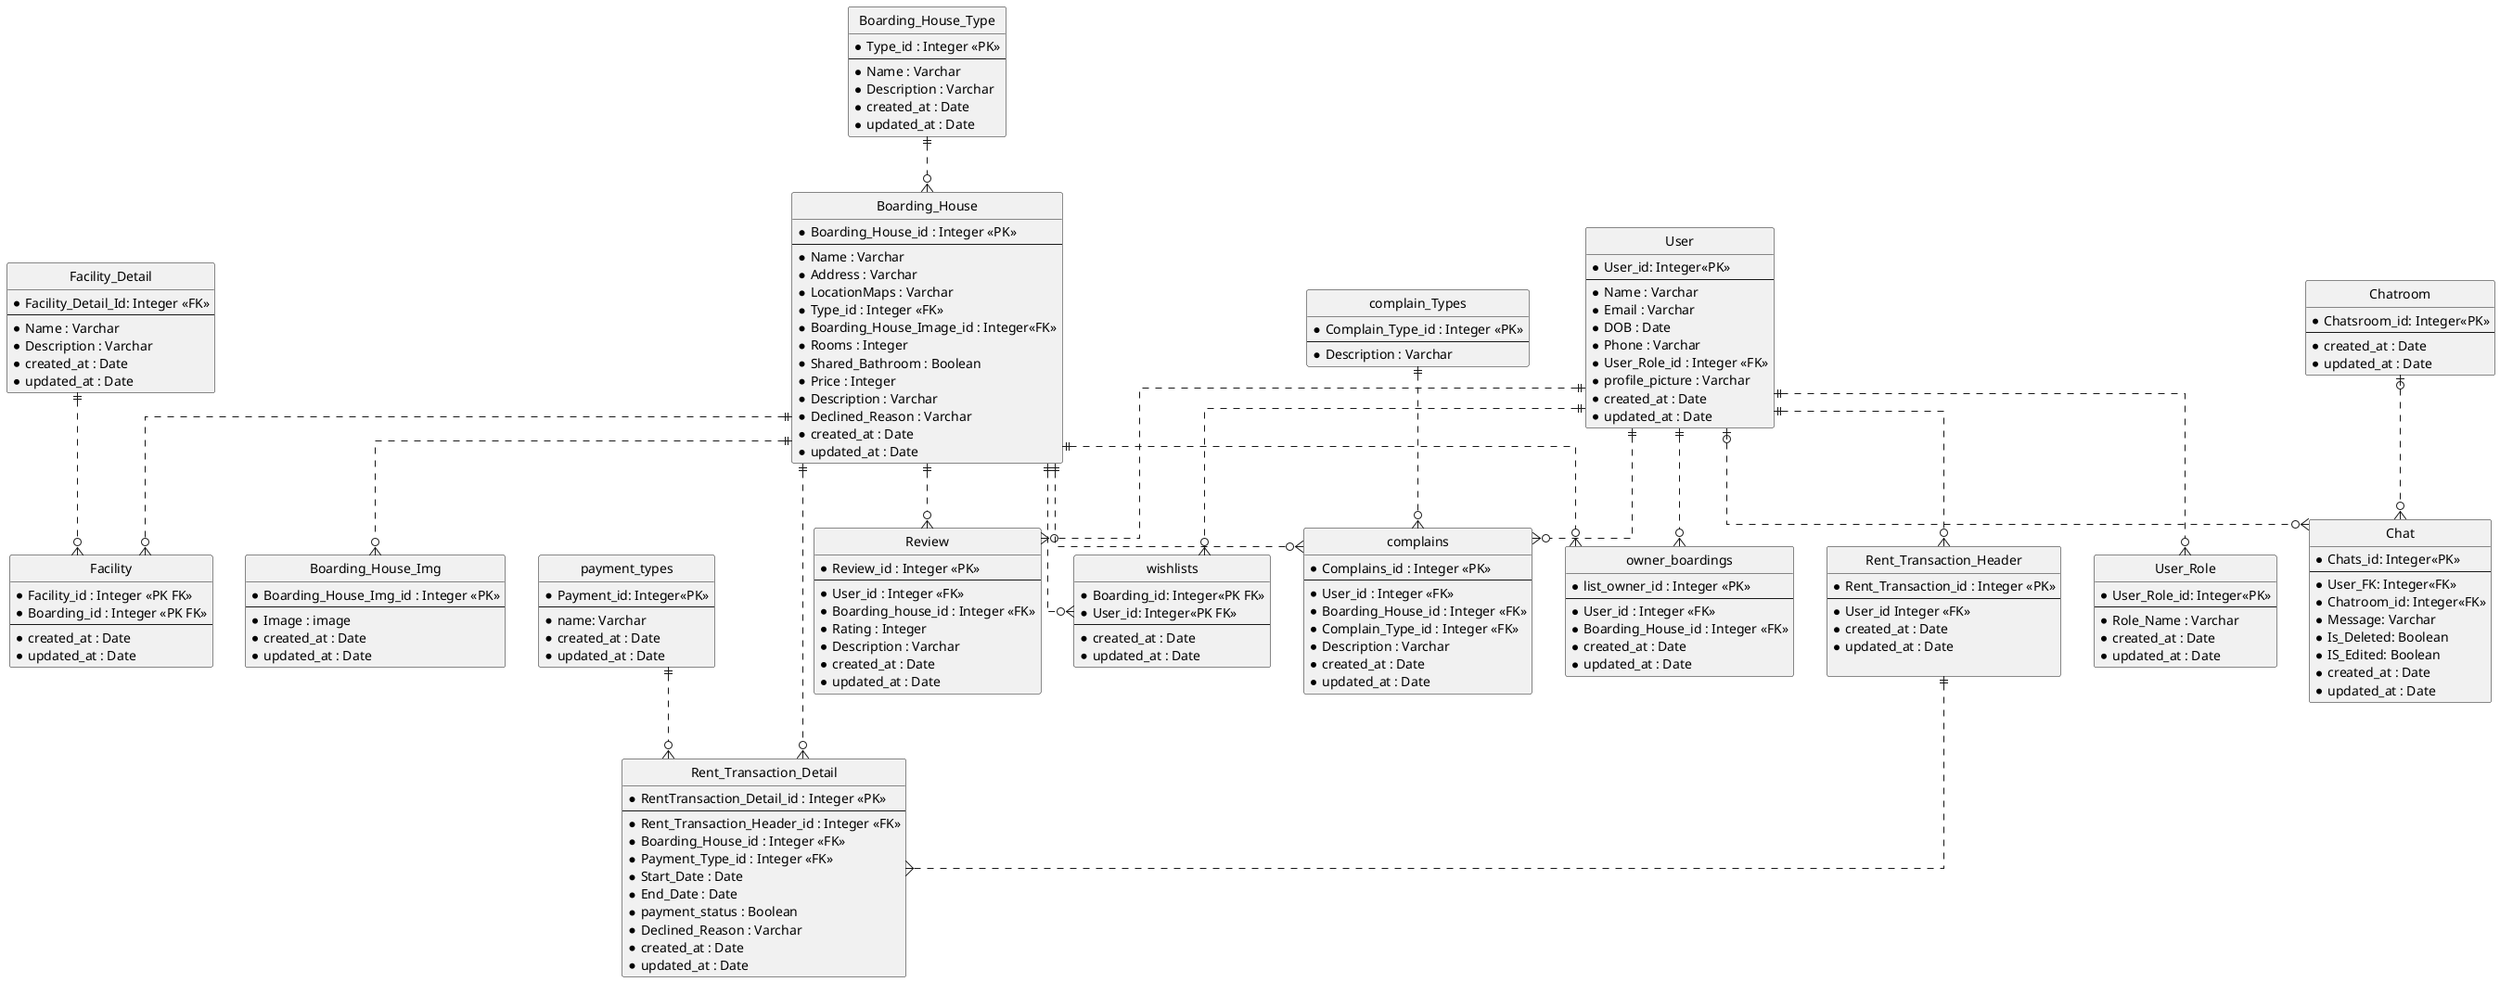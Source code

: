 @startuml
' hide the spot
hide circle

' avoid problems with angled crows feet
skinparam linetype ortho

entity "User" as usr {
  *User_id: Integer<<PK>>
  --
  *Name : Varchar
  *Email : Varchar
  *DOB : Date
  *Phone : Varchar
  *User_Role_id : Integer <<FK>>
  *profile_picture : Varchar
  *created_at : Date
  *updated_at : Date
}

entity "User_Role" as usrl {
  *User_Role_id: Integer<<PK>>
  --
  *Role_Name : Varchar
  *created_at : Date
  *updated_at : Date
}

entity "Boarding_House_Type" as bht {
  *Type_id : Integer <<PK>>
  --
  *Name : Varchar
  *Description : Varchar
  *created_at : Date
  *updated_at : Date
}

entity "Boarding_House" as bh {
  *Boarding_House_id : Integer <<PK>>
  --
  *Name : Varchar
  *Address : Varchar
  *LocationMaps : Varchar
  *Type_id : Integer <<FK>>
  *Boarding_House_Image_id : Integer<<FK>>
  *Rooms : Integer
  *Shared_Bathroom : Boolean
  *Price : Integer
  *Description : Varchar
  *Declined_Reason : Varchar
  *created_at : Date
  *updated_at : Date
}

entity "Facility_Detail" as fd {
  *Facility_Detail_Id: Integer <<FK>>
  --
  *Name : Varchar
  *Description : Varchar
  *created_at : Date
  *updated_at : Date
}

entity "Facility" as f {
  *Facility_id : Integer <<PK FK>>
  *Boarding_id : Integer <<PK FK>>
  --
  *created_at : Date
  *updated_at : Date
}

entity "Boarding_House_Img" as bhi {
  *Boarding_House_Img_id : Integer <<PK>>
  --
  *Image : image
  *created_at : Date
  *updated_at : Date
}

entity "Rent_Transaction_Header" as rt {
  *Rent_Transaction_id : Integer <<PK>>
  --
  *User_id Integer <<FK>>
  *created_at : Date
  *updated_at : Date
  
}

entity "Rent_Transaction_Detail" as rtd {
  *RentTransaction_Detail_id : Integer <<PK>>
  --
  *Rent_Transaction_Header_id : Integer <<FK>> 
  *Boarding_House_id : Integer <<FK>>
  *Payment_Type_id : Integer <<FK>>
  *Start_Date : Date
  *End_Date : Date
  *payment_status : Boolean
  *Declined_Reason : Varchar
  *created_at : Date
  *updated_at : Date
}

entity "owner_boardings" as lobh {
  *list_owner_id : Integer <<PK>>
  --
  *User_id : Integer <<FK>>
  *Boarding_House_id : Integer <<FK>>
  *created_at : Date
  *updated_at : Date
}

entity "Review" as rvw {
  *Review_id : Integer <<PK>>
  --
  *User_id : Integer <<FK>>
  *Boarding_house_id : Integer <<FK>>
  *Rating : Integer
  *Description : Varchar
  *created_at : Date
  *updated_at : Date
}

entity "complains" as cmpln {
  *Complains_id : Integer <<PK>>
  --
  *User_id : Integer <<FK>>
  *Boarding_House_id : Integer <<FK>>
  *Complain_Type_id : Integer <<FK>>
  *Description : Varchar
  *created_at : Date
  *updated_at : Date
}

entity "complain_Types" as cmplnt {
  *Complain_Type_id : Integer <<PK>>
  --
  *Description : Varchar
}

entity "wishlists" as fr { 
  *Boarding_id: Integer<<PK FK>>
  *User_id: Integer<<PK FK>>
  --
  *created_at : Date
  *updated_at : Date
}

entity "payment_types" as pymnt {
  *Payment_id: Integer<<PK>>
  --
  *name: Varchar
  *created_at : Date
  *updated_at : Date
}

entity "Chat" as cht {
  *Chats_id: Integer<<PK>>
  --
  *User_FK: Integer<<FK>>
  *Chatroom_id: Integer<<FK>>
  *Message: Varchar
  *Is_Deleted: Boolean
  *IS_Edited: Boolean
  *created_at : Date
  *updated_at : Date
}

entity "Chatroom" as chtrm {
  *Chatsroom_id: Integer<<PK>>
  --
  *created_at : Date
  *updated_at : Date
}

usr ||..o{ usrl
bh ||..o{ bhi
bh ||..o{ f
fd ||..o{ f

usr ||..o{ rt
bh ||..o{ rtd
rt ||..{rtd
pymnt ||..o{ rtd

usr ||..o{ lobh
bh ||..o{ lobh

usr ||..o{ rvw
bh ||..o{ rvw

usr ||..o{ cmpln
bh ||..o{ cmpln
cmplnt ||..o{ cmpln

bht ||..o{ bh


usr ||..o{ fr
bh ||..o{ fr

usr |o..o{ cht
chtrm |o..o{ cht

@enduml


' https://plantuml.com/ie-diagram
' * Meaning
' optional attribute
'   **optional bold attribute
'   * mandatory bold attribute